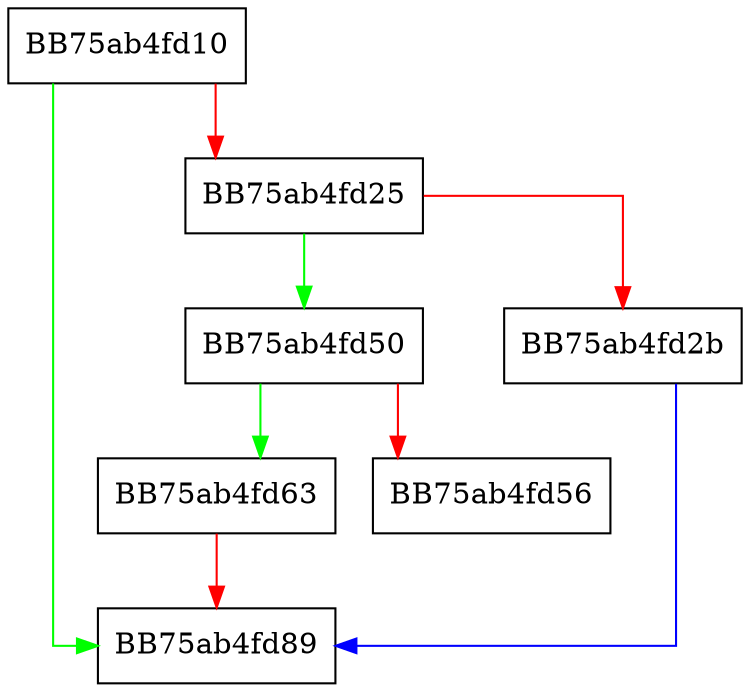 digraph groupConcatFinalize {
  node [shape="box"];
  graph [splines=ortho];
  BB75ab4fd10 -> BB75ab4fd89 [color="green"];
  BB75ab4fd10 -> BB75ab4fd25 [color="red"];
  BB75ab4fd25 -> BB75ab4fd50 [color="green"];
  BB75ab4fd25 -> BB75ab4fd2b [color="red"];
  BB75ab4fd2b -> BB75ab4fd89 [color="blue"];
  BB75ab4fd50 -> BB75ab4fd63 [color="green"];
  BB75ab4fd50 -> BB75ab4fd56 [color="red"];
  BB75ab4fd63 -> BB75ab4fd89 [color="red"];
}